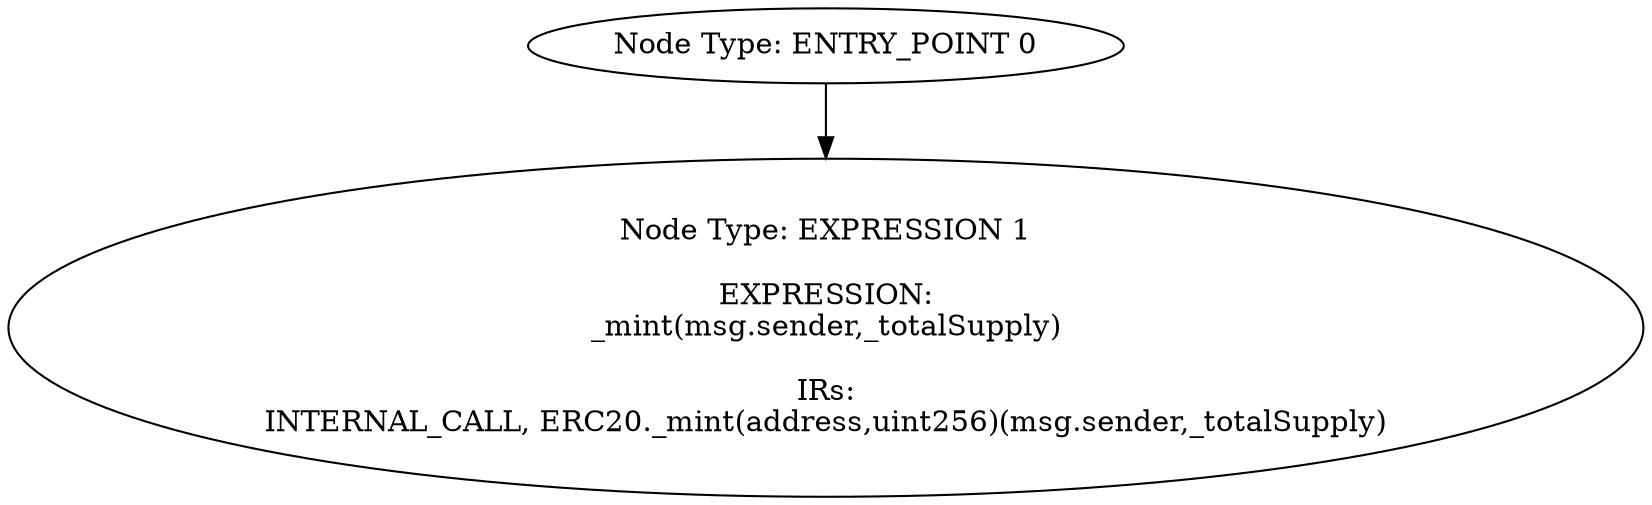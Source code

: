digraph{
0[label="Node Type: ENTRY_POINT 0
"];
0->1;
1[label="Node Type: EXPRESSION 1

EXPRESSION:
_mint(msg.sender,_totalSupply)

IRs:
INTERNAL_CALL, ERC20._mint(address,uint256)(msg.sender,_totalSupply)"];
}
